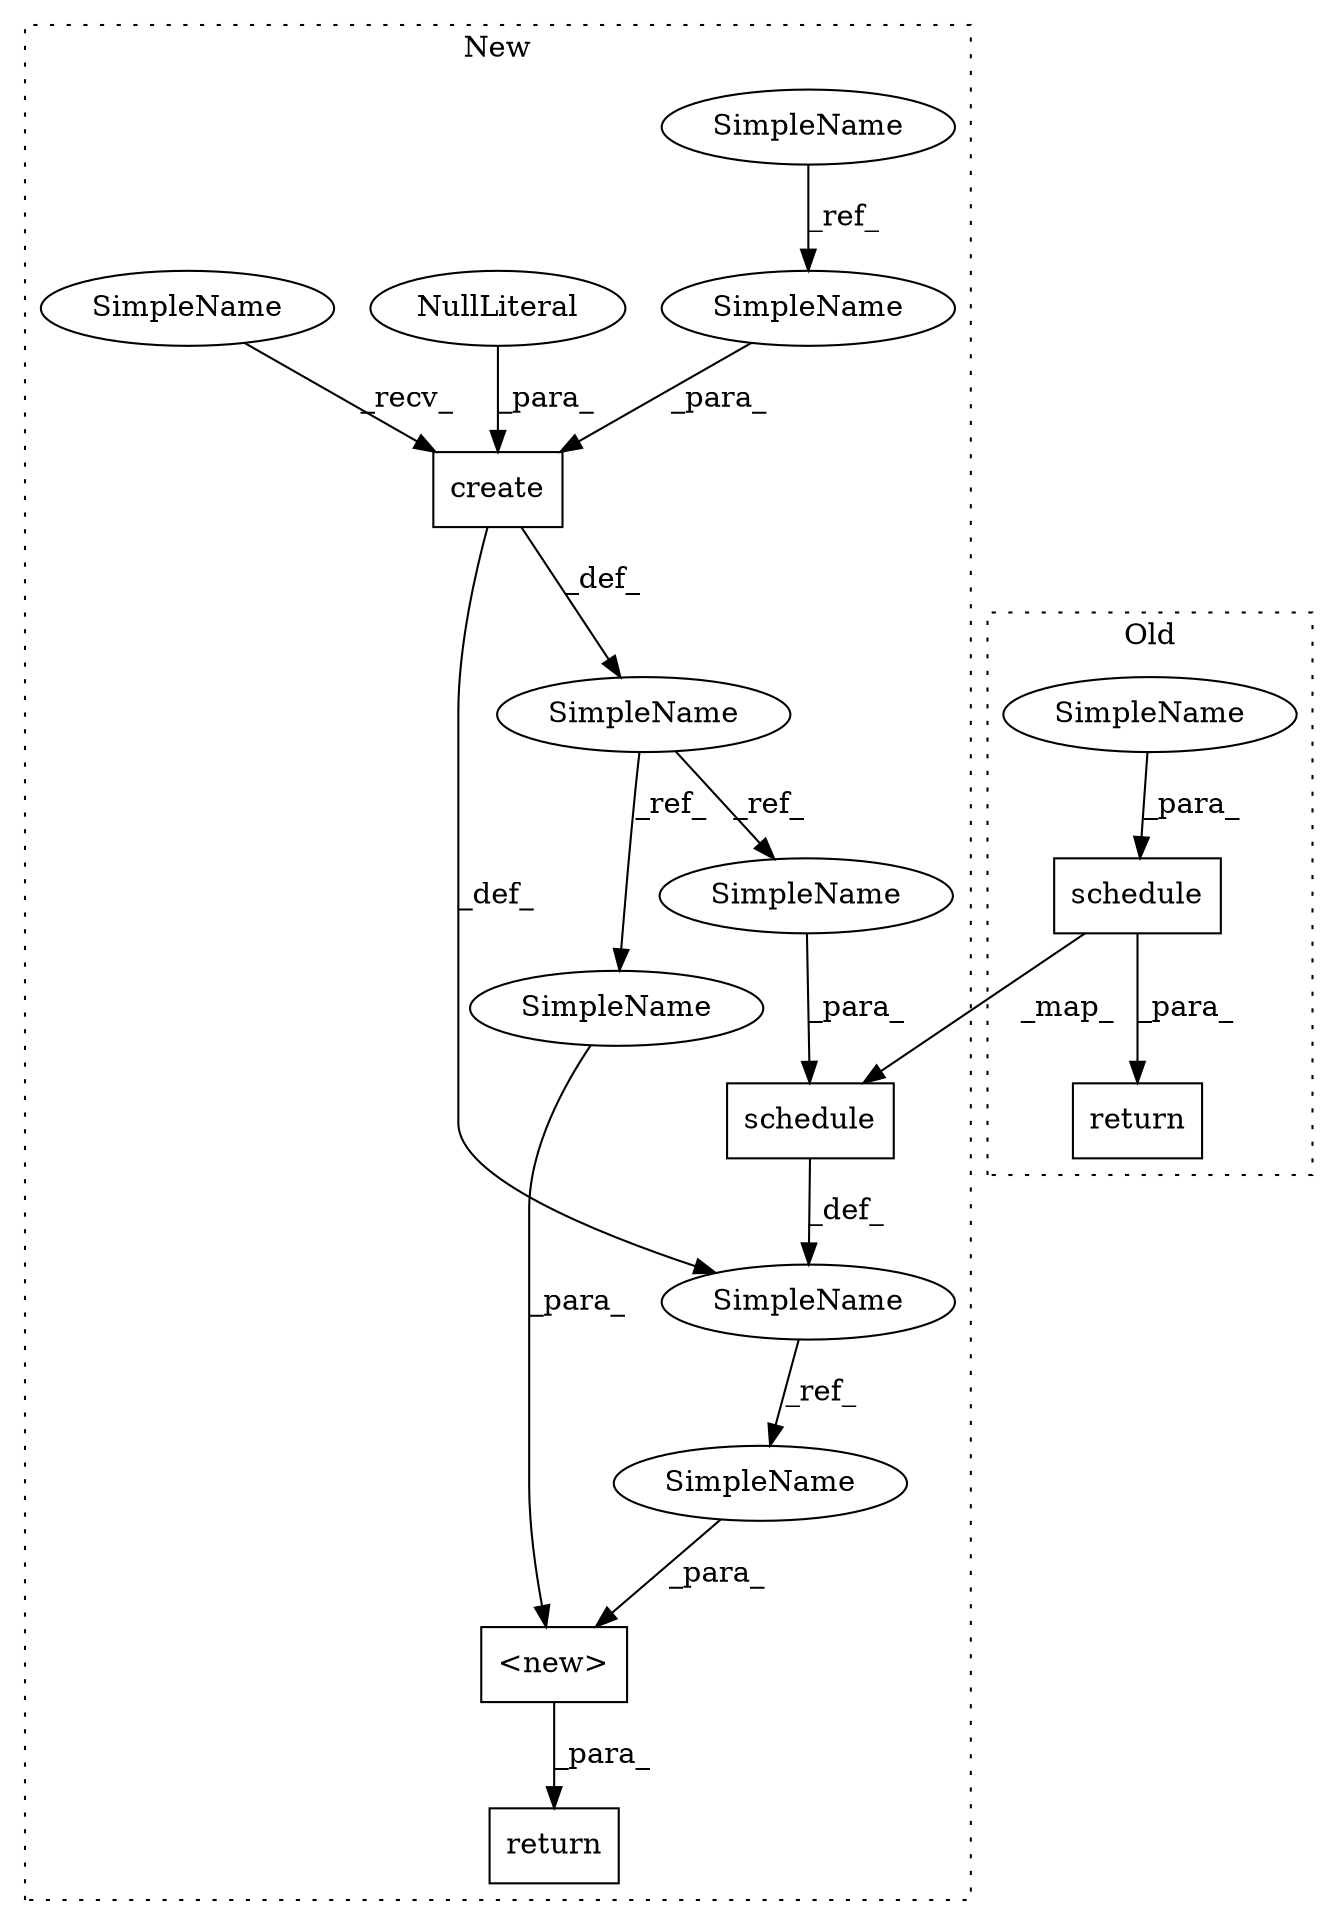 digraph G {
subgraph cluster0 {
1 [label="schedule" a="32" s="16265,16294" l="9,1" shape="box"];
3 [label="return" a="41" s="16249" l="7" shape="box"];
14 [label="SimpleName" a="42" s="16274" l="7" shape="ellipse"];
label = "Old";
style="dotted";
}
subgraph cluster1 {
2 [label="schedule" a="32" s="16483,16509" l="9,1" shape="box"];
4 [label="return" a="41" s="16518" l="7" shape="box"];
5 [label="SimpleName" a="42" s="16317" l="7" shape="ellipse"];
6 [label="SimpleName" a="42" s="16464" l="7" shape="ellipse"];
7 [label="<new>" a="14" s="16525,16572" l="34,1" shape="box"];
8 [label="create" a="32" s="16427,16447" l="7,1" shape="box"];
9 [label="SimpleName" a="42" s="16388" l="4" shape="ellipse"];
10 [label="NullLiteral" a="33" s="16443" l="4" shape="ellipse"];
11 [label="SimpleName" a="42" s="16406" l="20" shape="ellipse"];
12 [label="SimpleName" a="42" s="16434" l="7" shape="ellipse"];
13 [label="SimpleName" a="42" s="16565" l="7" shape="ellipse"];
15 [label="SimpleName" a="42" s="16559" l="4" shape="ellipse"];
16 [label="SimpleName" a="42" s="16492" l="4" shape="ellipse"];
label = "New";
style="dotted";
}
1 -> 3 [label="_para_"];
1 -> 2 [label="_map_"];
2 -> 6 [label="_def_"];
5 -> 12 [label="_ref_"];
6 -> 13 [label="_ref_"];
7 -> 4 [label="_para_"];
8 -> 6 [label="_def_"];
8 -> 9 [label="_def_"];
9 -> 16 [label="_ref_"];
9 -> 15 [label="_ref_"];
10 -> 8 [label="_para_"];
11 -> 8 [label="_recv_"];
12 -> 8 [label="_para_"];
13 -> 7 [label="_para_"];
14 -> 1 [label="_para_"];
15 -> 7 [label="_para_"];
16 -> 2 [label="_para_"];
}